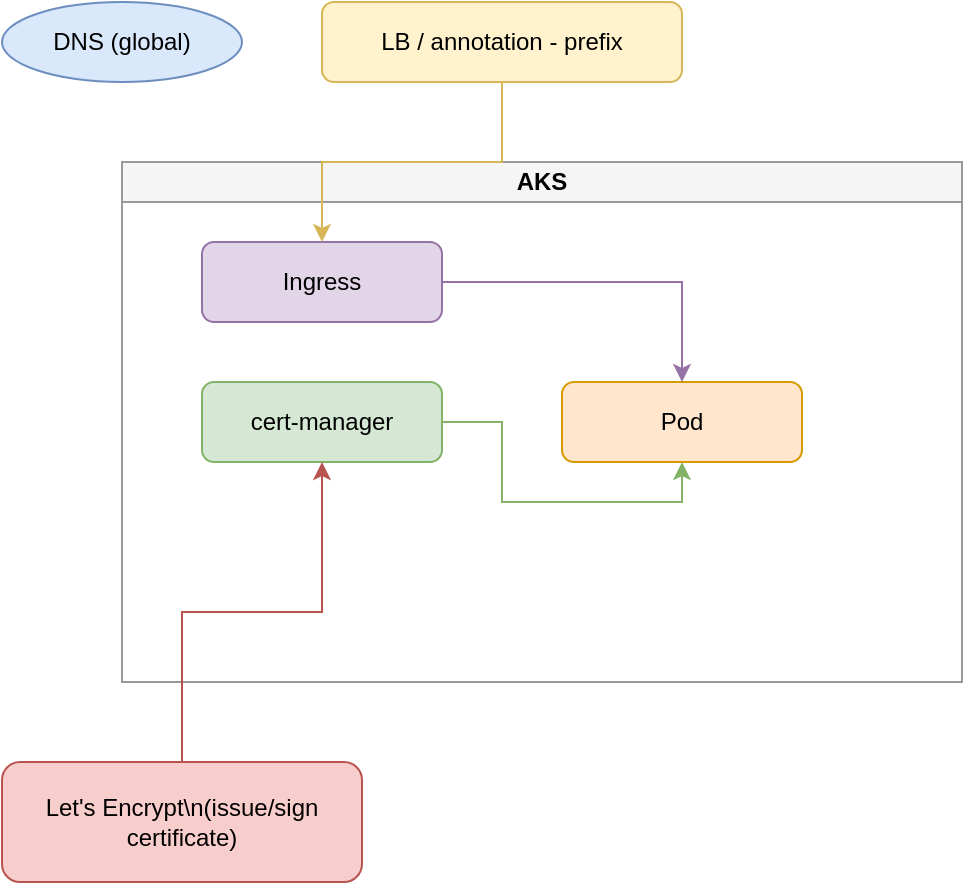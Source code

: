 <mxfile>
    <diagram id="AKS-TLS-Flow" name="AKS TLS Flow">
        <mxGraphModel dx="683" dy="444" grid="1" gridSize="10" guides="1" tooltips="1" connect="1" arrows="1" fold="1" page="1" pageScale="1" pageWidth="827" pageHeight="1169" math="0" shadow="0">
            <root>
                <mxCell id="0"/>
                <mxCell id="1" parent="0"/>
                <mxCell id="2" value="DNS (global)" style="ellipse;whiteSpace=wrap;html=1;fillColor=#dae8fc;strokeColor=#6c8ebf;" parent="1" vertex="1">
                    <mxGeometry x="40" y="20" width="120" height="40" as="geometry"/>
                </mxCell>
                <mxCell id="3" value="LB / annotation - prefix" style="rounded=1;whiteSpace=wrap;html=1;fillColor=#fff2cc;strokeColor=#d6b656;" parent="1" vertex="1">
                    <mxGeometry x="200" y="20" width="180" height="40" as="geometry"/>
                </mxCell>
                <mxCell id="4" value="AKS" style="swimlane;whiteSpace=wrap;html=1;startSize=20;fillColor=#f5f5f5;strokeColor=#999999;" parent="1" vertex="1">
                    <mxGeometry x="100" y="100" width="420" height="260" as="geometry"/>
                </mxCell>
                <mxCell id="5" value="Ingress" style="rounded=1;whiteSpace=wrap;html=1;fillColor=#e1d5e7;strokeColor=#9673a6;" parent="4" vertex="1">
                    <mxGeometry x="40" y="40" width="120" height="40" as="geometry"/>
                </mxCell>
                <mxCell id="6" value="cert-manager" style="rounded=1;whiteSpace=wrap;html=1;fillColor=#d5e8d4;strokeColor=#82b366;" parent="4" vertex="1">
                    <mxGeometry x="40" y="110" width="120" height="40" as="geometry"/>
                </mxCell>
                <mxCell id="7" value="Pod" style="rounded=1;whiteSpace=wrap;html=1;fillColor=#ffe6cc;strokeColor=#d79b00;" parent="4" vertex="1">
                    <mxGeometry x="220" y="110" width="120" height="40" as="geometry"/>
                </mxCell>
                <mxCell id="11" style="edgeStyle=orthogonalEdgeStyle;rounded=0;orthogonalLoop=1;jettySize=auto;html=1;strokeColor=#9673a6;" parent="4" source="5" target="7" edge="1">
                    <mxGeometry relative="1" as="geometry"/>
                </mxCell>
                <mxCell id="12" style="edgeStyle=orthogonalEdgeStyle;rounded=0;orthogonalLoop=1;jettySize=auto;html=1;strokeColor=#82b366;entryX=0.5;entryY=1;entryDx=0;entryDy=0;" parent="4" source="6" target="7" edge="1">
                    <mxGeometry relative="1" as="geometry"/>
                </mxCell>
                <mxCell id="8" value="Let&#39;s Encrypt\n(issue/sign certificate)" style="rounded=1;whiteSpace=wrap;html=1;fillColor=#f8cecc;strokeColor=#b85450;" parent="1" vertex="1">
                    <mxGeometry x="40" y="400" width="180" height="60" as="geometry"/>
                </mxCell>
                <mxCell id="10" style="edgeStyle=orthogonalEdgeStyle;rounded=0;orthogonalLoop=1;jettySize=auto;html=1;strokeColor=#d6b656;" parent="1" source="3" target="5" edge="1">
                    <mxGeometry relative="1" as="geometry"/>
                </mxCell>
                <mxCell id="13" style="edgeStyle=orthogonalEdgeStyle;rounded=0;orthogonalLoop=1;jettySize=auto;html=1;strokeColor=#b85450;" parent="1" source="8" target="6" edge="1">
                    <mxGeometry relative="1" as="geometry"/>
                </mxCell>
            </root>
        </mxGraphModel>
    </diagram>
</mxfile>
